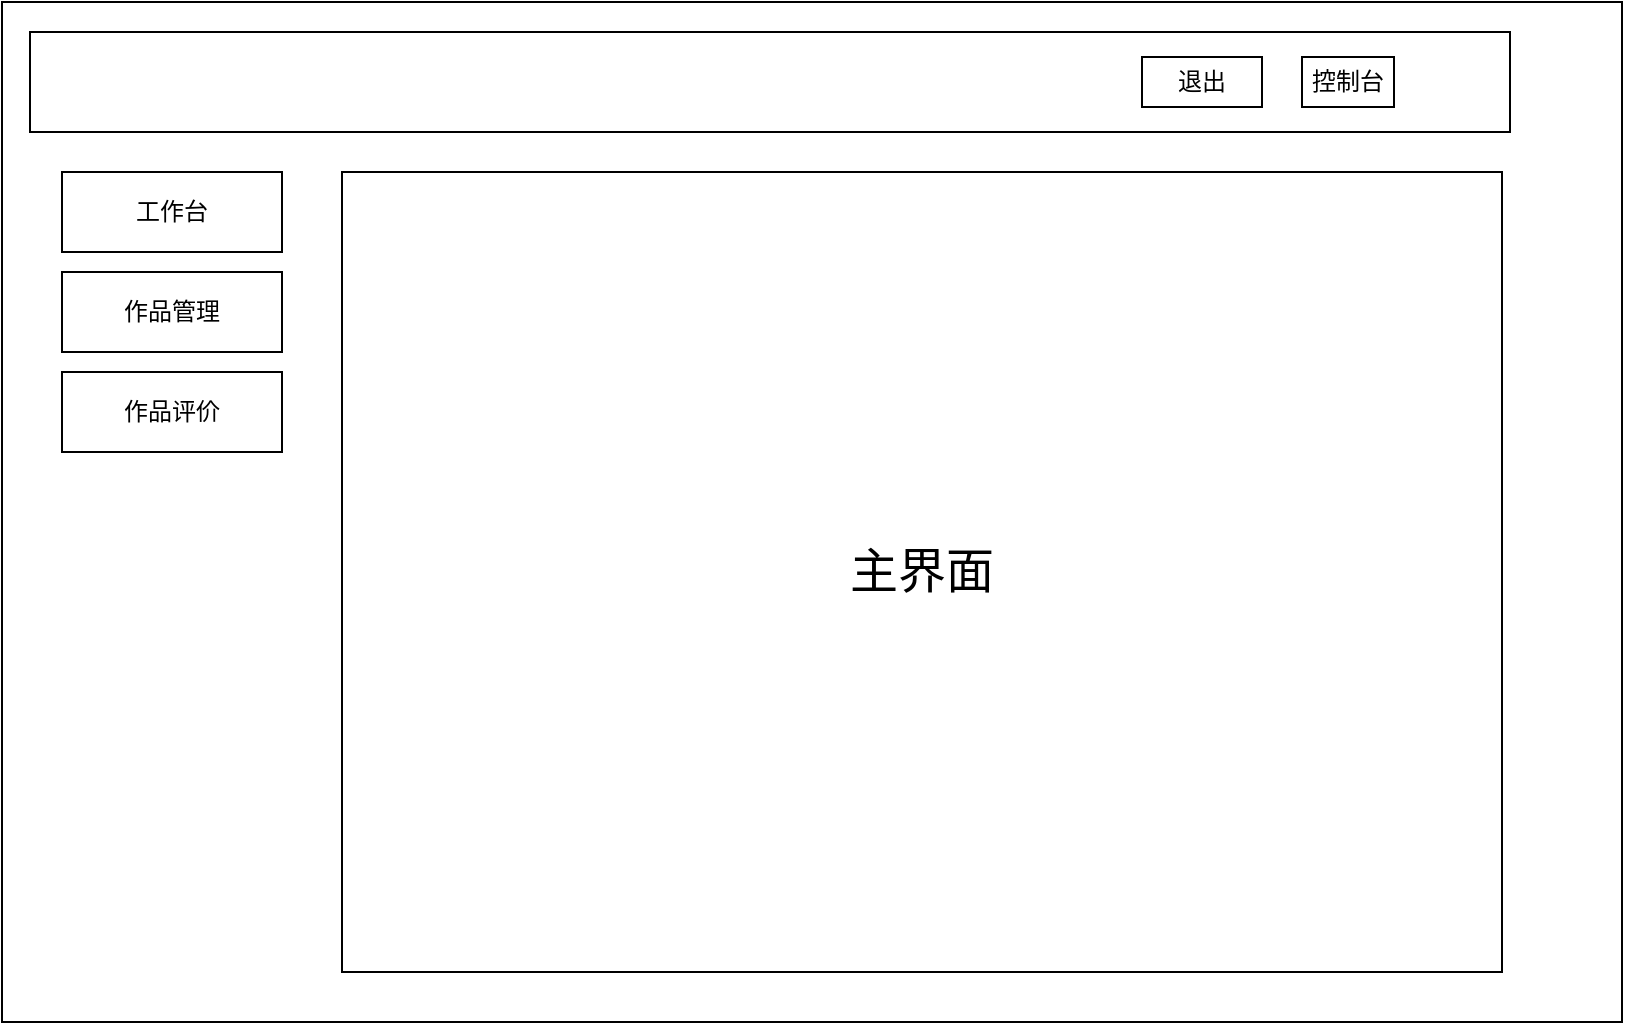 <mxfile version="21.3.3" type="github">
  <diagram name="第 1 页" id="hh1M_U4kgw8uVr2m7ZFz">
    <mxGraphModel dx="1050" dy="541" grid="1" gridSize="10" guides="1" tooltips="1" connect="1" arrows="1" fold="1" page="1" pageScale="1" pageWidth="827" pageHeight="1169" math="0" shadow="0">
      <root>
        <mxCell id="0" />
        <mxCell id="1" parent="0" />
        <mxCell id="6V4agyQiF8QJGDCOOBDe-1" value="" style="rounded=0;whiteSpace=wrap;html=1;" vertex="1" parent="1">
          <mxGeometry x="30" y="145" width="810" height="510" as="geometry" />
        </mxCell>
        <mxCell id="6V4agyQiF8QJGDCOOBDe-2" value="工作台" style="rounded=0;whiteSpace=wrap;html=1;" vertex="1" parent="1">
          <mxGeometry x="60" y="230" width="110" height="40" as="geometry" />
        </mxCell>
        <mxCell id="6V4agyQiF8QJGDCOOBDe-3" value="作品管理" style="rounded=0;whiteSpace=wrap;html=1;" vertex="1" parent="1">
          <mxGeometry x="60" y="280" width="110" height="40" as="geometry" />
        </mxCell>
        <mxCell id="6V4agyQiF8QJGDCOOBDe-4" value="作品评价" style="rounded=0;whiteSpace=wrap;html=1;" vertex="1" parent="1">
          <mxGeometry x="60" y="330" width="110" height="40" as="geometry" />
        </mxCell>
        <mxCell id="6V4agyQiF8QJGDCOOBDe-5" value="&lt;font style=&quot;font-size: 24px;&quot;&gt;主界面&lt;/font&gt;" style="rounded=0;whiteSpace=wrap;html=1;" vertex="1" parent="1">
          <mxGeometry x="200" y="230" width="580" height="400" as="geometry" />
        </mxCell>
        <mxCell id="6V4agyQiF8QJGDCOOBDe-6" value="" style="rounded=0;whiteSpace=wrap;html=1;" vertex="1" parent="1">
          <mxGeometry x="44" y="160" width="740" height="50" as="geometry" />
        </mxCell>
        <mxCell id="6V4agyQiF8QJGDCOOBDe-8" value="退出" style="rounded=0;whiteSpace=wrap;html=1;" vertex="1" parent="1">
          <mxGeometry x="600" y="172.5" width="60" height="25" as="geometry" />
        </mxCell>
        <mxCell id="6V4agyQiF8QJGDCOOBDe-9" value="控制台" style="rounded=0;whiteSpace=wrap;html=1;" vertex="1" parent="1">
          <mxGeometry x="680" y="172.5" width="46" height="25" as="geometry" />
        </mxCell>
      </root>
    </mxGraphModel>
  </diagram>
</mxfile>
